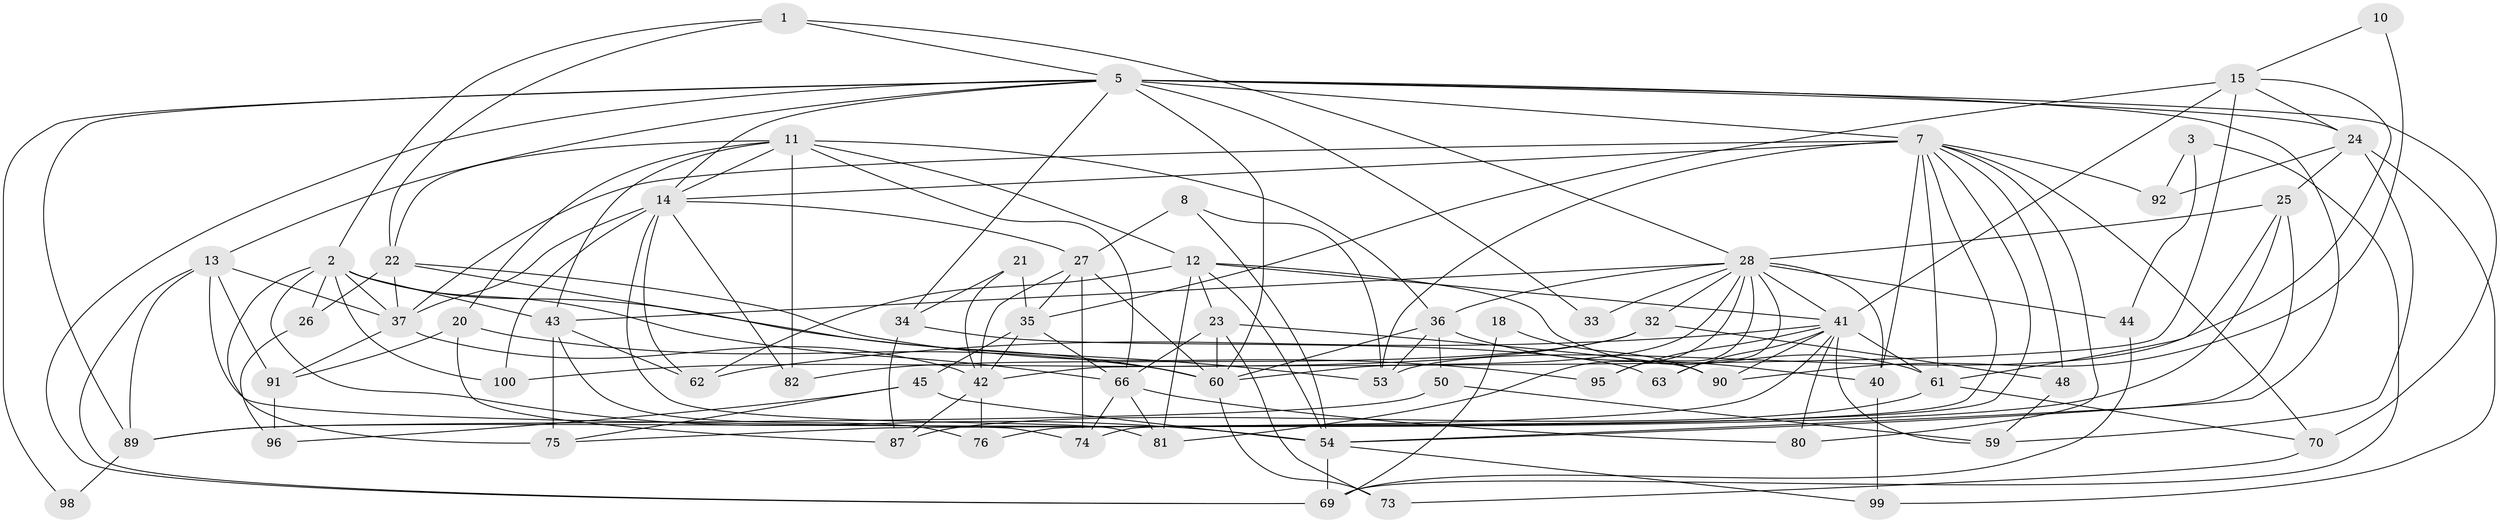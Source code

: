 // original degree distribution, {2: 0.10476190476190476, 7: 0.02857142857142857, 3: 0.29523809523809524, 6: 0.06666666666666667, 4: 0.26666666666666666, 5: 0.22857142857142856, 10: 0.009523809523809525}
// Generated by graph-tools (version 1.1) at 2025/18/03/04/25 18:18:48]
// undirected, 63 vertices, 159 edges
graph export_dot {
graph [start="1"]
  node [color=gray90,style=filled];
  1 [super="+97"];
  2 [super="+4+9+6"];
  3;
  5 [super="+47+29"];
  7 [super="+19"];
  8;
  10;
  11 [super="+68"];
  12 [super="+17"];
  13 [super="+16"];
  14 [super="+39"];
  15 [super="+58"];
  18;
  20;
  21;
  22 [super="+84"];
  23 [super="+85"];
  24 [super="+56"];
  25 [super="+72"];
  26;
  27 [super="+67"];
  28 [super="+93+30"];
  32;
  33;
  34;
  35 [super="+94"];
  36 [super="+86"];
  37 [super="+77+65"];
  40;
  41 [super="+104"];
  42 [super="+46+51"];
  43 [super="+52+101"];
  44;
  45;
  48;
  50;
  53;
  54 [super="+55"];
  59;
  60 [super="+103"];
  61 [super="+64"];
  62;
  63;
  66 [super="+71"];
  69 [super="+79"];
  70;
  73;
  74;
  75;
  76;
  80;
  81;
  82;
  87;
  89;
  90;
  91;
  92;
  95;
  96;
  98;
  99;
  100;
  1 -- 22;
  1 -- 2;
  1 -- 28;
  1 -- 5;
  2 -- 37;
  2 -- 53;
  2 -- 75 [weight=2];
  2 -- 26;
  2 -- 100;
  2 -- 54;
  2 -- 66 [weight=2];
  2 -- 43;
  3 -- 44;
  3 -- 92;
  3 -- 69;
  5 -- 54;
  5 -- 33;
  5 -- 14;
  5 -- 7;
  5 -- 69;
  5 -- 24 [weight=2];
  5 -- 89;
  5 -- 60;
  5 -- 34;
  5 -- 98;
  5 -- 70;
  5 -- 13;
  7 -- 53;
  7 -- 61;
  7 -- 92;
  7 -- 37 [weight=2];
  7 -- 70;
  7 -- 40;
  7 -- 74;
  7 -- 76;
  7 -- 14;
  7 -- 80;
  7 -- 48;
  8 -- 27;
  8 -- 53;
  8 -- 54;
  10 -- 90;
  10 -- 15;
  11 -- 20;
  11 -- 12 [weight=2];
  11 -- 22;
  11 -- 82;
  11 -- 66;
  11 -- 36;
  11 -- 43;
  11 -- 14;
  12 -- 41;
  12 -- 81;
  12 -- 54;
  12 -- 61;
  12 -- 62;
  12 -- 23;
  13 -- 37;
  13 -- 89;
  13 -- 74;
  13 -- 91;
  13 -- 69;
  14 -- 62;
  14 -- 100;
  14 -- 81;
  14 -- 82;
  14 -- 27;
  14 -- 37;
  15 -- 53;
  15 -- 24;
  15 -- 35 [weight=2];
  15 -- 42;
  15 -- 41;
  18 -- 69;
  18 -- 90;
  20 -- 91;
  20 -- 87;
  20 -- 60;
  21 -- 34;
  21 -- 35;
  21 -- 42;
  22 -- 95;
  22 -- 26;
  22 -- 60;
  22 -- 37;
  23 -- 73;
  23 -- 66;
  23 -- 90;
  23 -- 60;
  24 -- 59;
  24 -- 92;
  24 -- 99;
  24 -- 25;
  25 -- 28;
  25 -- 89;
  25 -- 61;
  25 -- 54;
  26 -- 96;
  27 -- 74;
  27 -- 42;
  27 -- 60;
  27 -- 35;
  28 -- 81;
  28 -- 44;
  28 -- 60;
  28 -- 36;
  28 -- 32;
  28 -- 33;
  28 -- 40;
  28 -- 41;
  28 -- 43;
  28 -- 63;
  28 -- 95 [weight=2];
  32 -- 82;
  32 -- 48;
  32 -- 100;
  34 -- 87;
  34 -- 63;
  35 -- 66;
  35 -- 42;
  35 -- 45;
  36 -- 53;
  36 -- 50;
  36 -- 60;
  36 -- 40;
  37 -- 42 [weight=2];
  37 -- 91;
  40 -- 99;
  41 -- 80;
  41 -- 90;
  41 -- 75;
  41 -- 95;
  41 -- 59;
  41 -- 62;
  41 -- 63;
  41 -- 61;
  42 -- 76;
  42 -- 87;
  43 -- 76;
  43 -- 62;
  43 -- 75;
  44 -- 69;
  45 -- 75;
  45 -- 96;
  45 -- 54;
  48 -- 59;
  50 -- 59;
  50 -- 89;
  54 -- 99;
  54 -- 69 [weight=2];
  60 -- 73;
  61 -- 70;
  61 -- 87;
  66 -- 74;
  66 -- 81;
  66 -- 80;
  70 -- 73;
  89 -- 98;
  91 -- 96;
}
